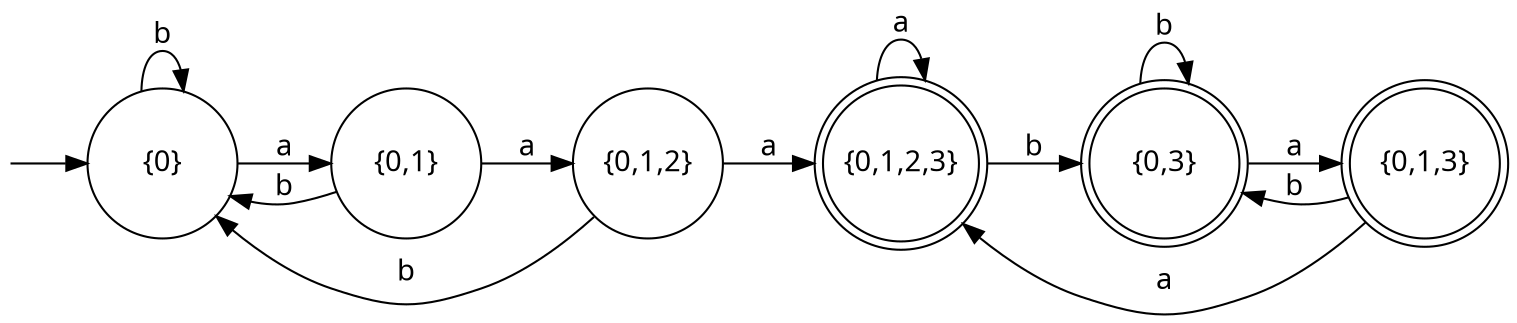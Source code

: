 digraph ej01a_afd {
	dpi=300
    rankdir=LR
	fontname="Ubuntu Mono"
	node [fontname="Ubuntu Mono", width=1]
	edge [fontname="Ubuntu Mono"]
	node [shape=doublecircle]; "{0,1,2,3}" "{0,3}" "{0,1,3}"
	node [shape=circle]
	start [label="", shape=none, width=0, height=0]
	start -> "{0}"
	"{0}" -> "{0,1}" [label="a"]
	"{0}" -> "{0}" [label="b"]
	"{0,1}" -> "{0,1,2}" [label="a"]
	"{0,1}" -> "{0}" [label="b", constraint=false]
	"{0,1,2}" -> "{0,1,2,3}" [label="a"]
	"{0,1,2}" -> "{0}" [label="b", constraint=false]
	"{0,1,2,3}" -> "{0,1,2,3}" [label="a"]
	"{0,1,2,3}" -> "{0,3}" [label="b"]
	"{0,3}" -> "{0,1,3}" [label="a"]
	"{0,3}" -> "{0,3}" [label="b"]
	"{0,1,3}" -> "{0,1,2,3}" [label="a", constraint=false]
	"{0,1,3}" -> "{0,3}" [label="b", constraint=false]
}
